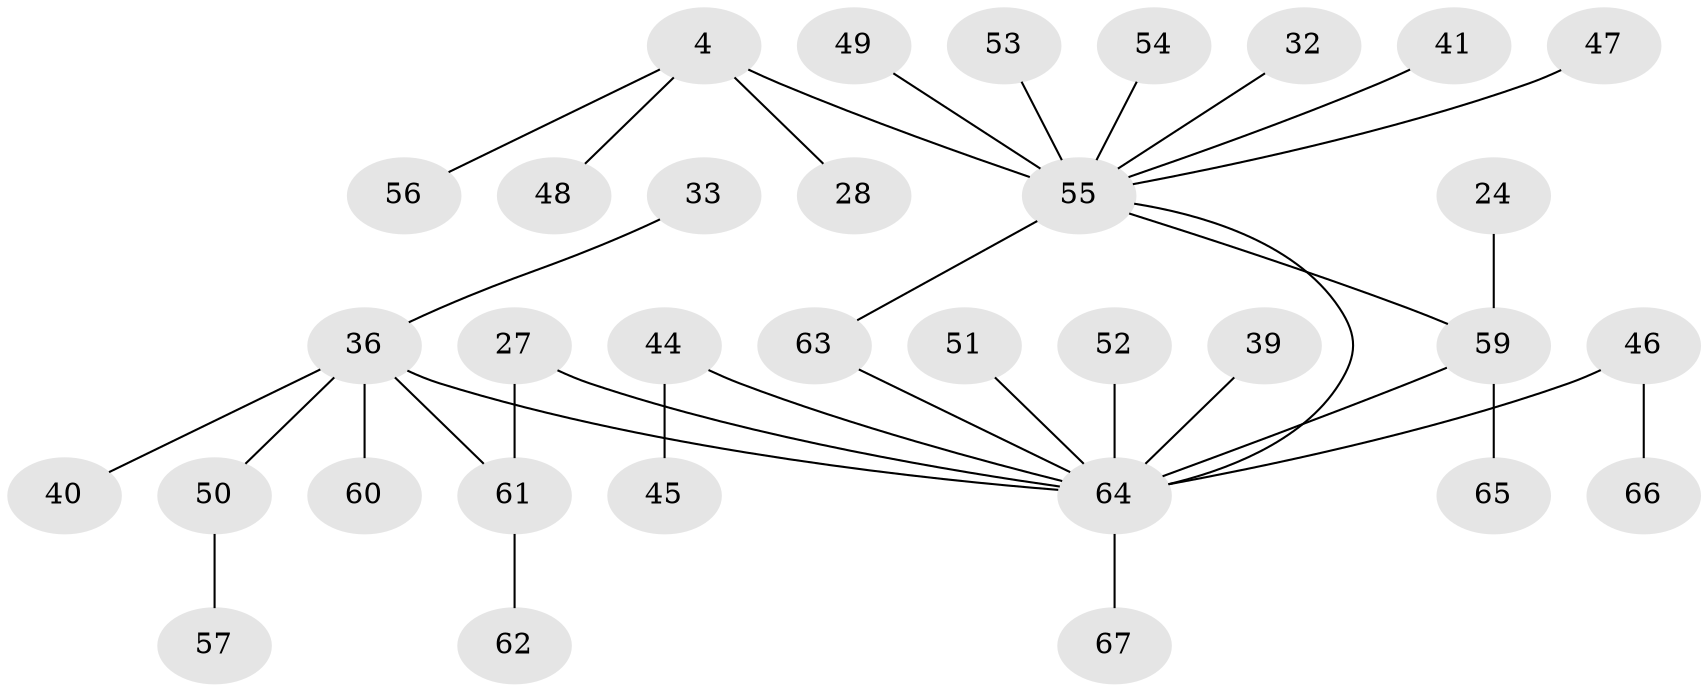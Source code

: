 // original degree distribution, {6: 0.04477611940298507, 3: 0.11940298507462686, 7: 0.014925373134328358, 4: 0.14925373134328357, 2: 0.23880597014925373, 1: 0.43283582089552236}
// Generated by graph-tools (version 1.1) at 2025/44/03/04/25 21:44:20]
// undirected, 33 vertices, 35 edges
graph export_dot {
graph [start="1"]
  node [color=gray90,style=filled];
  4;
  24;
  27;
  28;
  32 [super="+31"];
  33;
  36 [super="+20+34"];
  39;
  40 [super="+38"];
  41;
  44;
  45;
  46;
  47;
  48;
  49;
  50;
  51;
  52;
  53;
  54;
  55 [super="+1+37+29"];
  56 [super="+18+19+35"];
  57;
  59 [super="+6"];
  60;
  61 [super="+58"];
  62;
  63 [super="+42"];
  64 [super="+43+26+17"];
  65;
  66;
  67 [super="+8+23+30"];
  4 -- 28;
  4 -- 48;
  4 -- 55 [weight=3];
  4 -- 56;
  24 -- 59;
  27 -- 61;
  27 -- 64;
  32 -- 55;
  33 -- 36;
  36 -- 61 [weight=2];
  36 -- 64 [weight=2];
  36 -- 50;
  36 -- 60;
  36 -- 40;
  39 -- 64;
  41 -- 55;
  44 -- 45;
  44 -- 64;
  46 -- 66;
  46 -- 64;
  47 -- 55;
  49 -- 55;
  50 -- 57;
  51 -- 64;
  52 -- 64;
  53 -- 55;
  54 -- 55;
  55 -- 59;
  55 -- 63;
  55 -- 64;
  59 -- 65;
  59 -- 64 [weight=3];
  61 -- 62;
  63 -- 64;
  64 -- 67;
}
